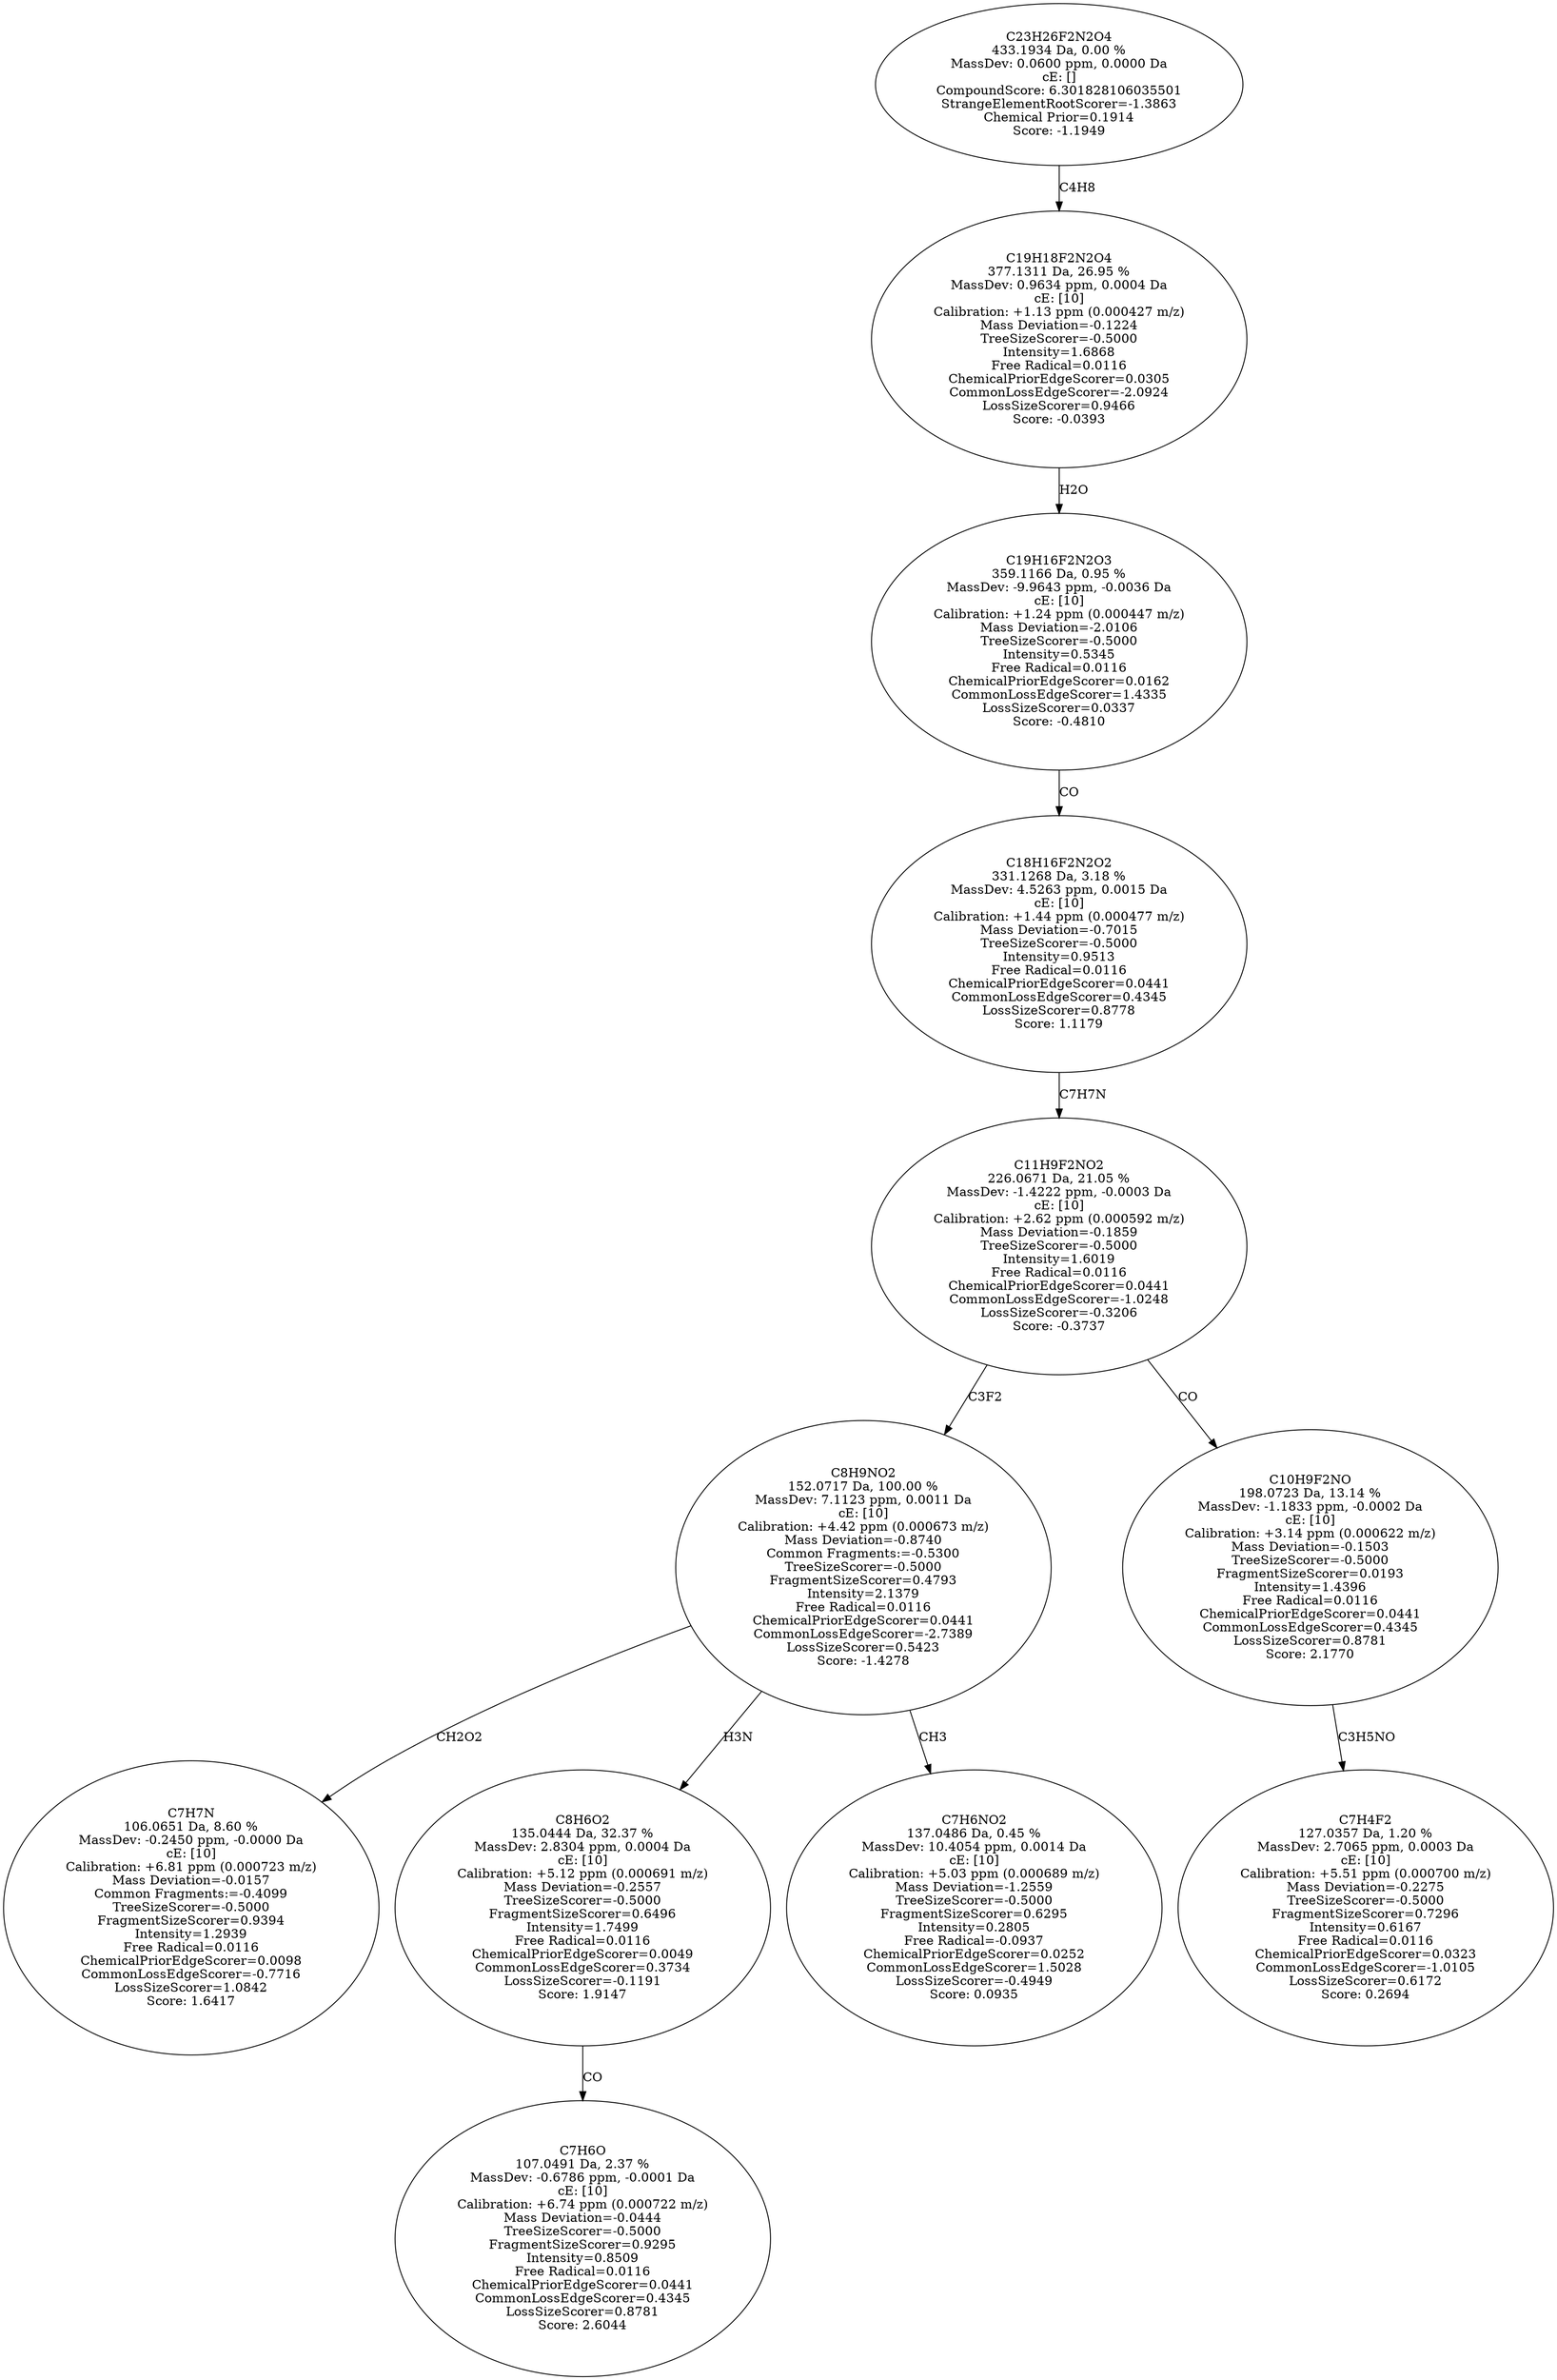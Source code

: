 strict digraph {
v1 [label="C7H7N\n106.0651 Da, 8.60 %\nMassDev: -0.2450 ppm, -0.0000 Da\ncE: [10]\nCalibration: +6.81 ppm (0.000723 m/z)\nMass Deviation=-0.0157\nCommon Fragments:=-0.4099\nTreeSizeScorer=-0.5000\nFragmentSizeScorer=0.9394\nIntensity=1.2939\nFree Radical=0.0116\nChemicalPriorEdgeScorer=0.0098\nCommonLossEdgeScorer=-0.7716\nLossSizeScorer=1.0842\nScore: 1.6417"];
v2 [label="C7H6O\n107.0491 Da, 2.37 %\nMassDev: -0.6786 ppm, -0.0001 Da\ncE: [10]\nCalibration: +6.74 ppm (0.000722 m/z)\nMass Deviation=-0.0444\nTreeSizeScorer=-0.5000\nFragmentSizeScorer=0.9295\nIntensity=0.8509\nFree Radical=0.0116\nChemicalPriorEdgeScorer=0.0441\nCommonLossEdgeScorer=0.4345\nLossSizeScorer=0.8781\nScore: 2.6044"];
v3 [label="C8H6O2\n135.0444 Da, 32.37 %\nMassDev: 2.8304 ppm, 0.0004 Da\ncE: [10]\nCalibration: +5.12 ppm (0.000691 m/z)\nMass Deviation=-0.2557\nTreeSizeScorer=-0.5000\nFragmentSizeScorer=0.6496\nIntensity=1.7499\nFree Radical=0.0116\nChemicalPriorEdgeScorer=0.0049\nCommonLossEdgeScorer=0.3734\nLossSizeScorer=-0.1191\nScore: 1.9147"];
v4 [label="C7H6NO2\n137.0486 Da, 0.45 %\nMassDev: 10.4054 ppm, 0.0014 Da\ncE: [10]\nCalibration: +5.03 ppm (0.000689 m/z)\nMass Deviation=-1.2559\nTreeSizeScorer=-0.5000\nFragmentSizeScorer=0.6295\nIntensity=0.2805\nFree Radical=-0.0937\nChemicalPriorEdgeScorer=0.0252\nCommonLossEdgeScorer=1.5028\nLossSizeScorer=-0.4949\nScore: 0.0935"];
v5 [label="C8H9NO2\n152.0717 Da, 100.00 %\nMassDev: 7.1123 ppm, 0.0011 Da\ncE: [10]\nCalibration: +4.42 ppm (0.000673 m/z)\nMass Deviation=-0.8740\nCommon Fragments:=-0.5300\nTreeSizeScorer=-0.5000\nFragmentSizeScorer=0.4793\nIntensity=2.1379\nFree Radical=0.0116\nChemicalPriorEdgeScorer=0.0441\nCommonLossEdgeScorer=-2.7389\nLossSizeScorer=0.5423\nScore: -1.4278"];
v6 [label="C7H4F2\n127.0357 Da, 1.20 %\nMassDev: 2.7065 ppm, 0.0003 Da\ncE: [10]\nCalibration: +5.51 ppm (0.000700 m/z)\nMass Deviation=-0.2275\nTreeSizeScorer=-0.5000\nFragmentSizeScorer=0.7296\nIntensity=0.6167\nFree Radical=0.0116\nChemicalPriorEdgeScorer=0.0323\nCommonLossEdgeScorer=-1.0105\nLossSizeScorer=0.6172\nScore: 0.2694"];
v7 [label="C10H9F2NO\n198.0723 Da, 13.14 %\nMassDev: -1.1833 ppm, -0.0002 Da\ncE: [10]\nCalibration: +3.14 ppm (0.000622 m/z)\nMass Deviation=-0.1503\nTreeSizeScorer=-0.5000\nFragmentSizeScorer=0.0193\nIntensity=1.4396\nFree Radical=0.0116\nChemicalPriorEdgeScorer=0.0441\nCommonLossEdgeScorer=0.4345\nLossSizeScorer=0.8781\nScore: 2.1770"];
v8 [label="C11H9F2NO2\n226.0671 Da, 21.05 %\nMassDev: -1.4222 ppm, -0.0003 Da\ncE: [10]\nCalibration: +2.62 ppm (0.000592 m/z)\nMass Deviation=-0.1859\nTreeSizeScorer=-0.5000\nIntensity=1.6019\nFree Radical=0.0116\nChemicalPriorEdgeScorer=0.0441\nCommonLossEdgeScorer=-1.0248\nLossSizeScorer=-0.3206\nScore: -0.3737"];
v9 [label="C18H16F2N2O2\n331.1268 Da, 3.18 %\nMassDev: 4.5263 ppm, 0.0015 Da\ncE: [10]\nCalibration: +1.44 ppm (0.000477 m/z)\nMass Deviation=-0.7015\nTreeSizeScorer=-0.5000\nIntensity=0.9513\nFree Radical=0.0116\nChemicalPriorEdgeScorer=0.0441\nCommonLossEdgeScorer=0.4345\nLossSizeScorer=0.8778\nScore: 1.1179"];
v10 [label="C19H16F2N2O3\n359.1166 Da, 0.95 %\nMassDev: -9.9643 ppm, -0.0036 Da\ncE: [10]\nCalibration: +1.24 ppm (0.000447 m/z)\nMass Deviation=-2.0106\nTreeSizeScorer=-0.5000\nIntensity=0.5345\nFree Radical=0.0116\nChemicalPriorEdgeScorer=0.0162\nCommonLossEdgeScorer=1.4335\nLossSizeScorer=0.0337\nScore: -0.4810"];
v11 [label="C19H18F2N2O4\n377.1311 Da, 26.95 %\nMassDev: 0.9634 ppm, 0.0004 Da\ncE: [10]\nCalibration: +1.13 ppm (0.000427 m/z)\nMass Deviation=-0.1224\nTreeSizeScorer=-0.5000\nIntensity=1.6868\nFree Radical=0.0116\nChemicalPriorEdgeScorer=0.0305\nCommonLossEdgeScorer=-2.0924\nLossSizeScorer=0.9466\nScore: -0.0393"];
v12 [label="C23H26F2N2O4\n433.1934 Da, 0.00 %\nMassDev: 0.0600 ppm, 0.0000 Da\ncE: []\nCompoundScore: 6.301828106035501\nStrangeElementRootScorer=-1.3863\nChemical Prior=0.1914\nScore: -1.1949"];
v5 -> v1 [label="CH2O2"];
v3 -> v2 [label="CO"];
v5 -> v3 [label="H3N"];
v5 -> v4 [label="CH3"];
v8 -> v5 [label="C3F2"];
v7 -> v6 [label="C3H5NO"];
v8 -> v7 [label="CO"];
v9 -> v8 [label="C7H7N"];
v10 -> v9 [label="CO"];
v11 -> v10 [label="H2O"];
v12 -> v11 [label="C4H8"];
}